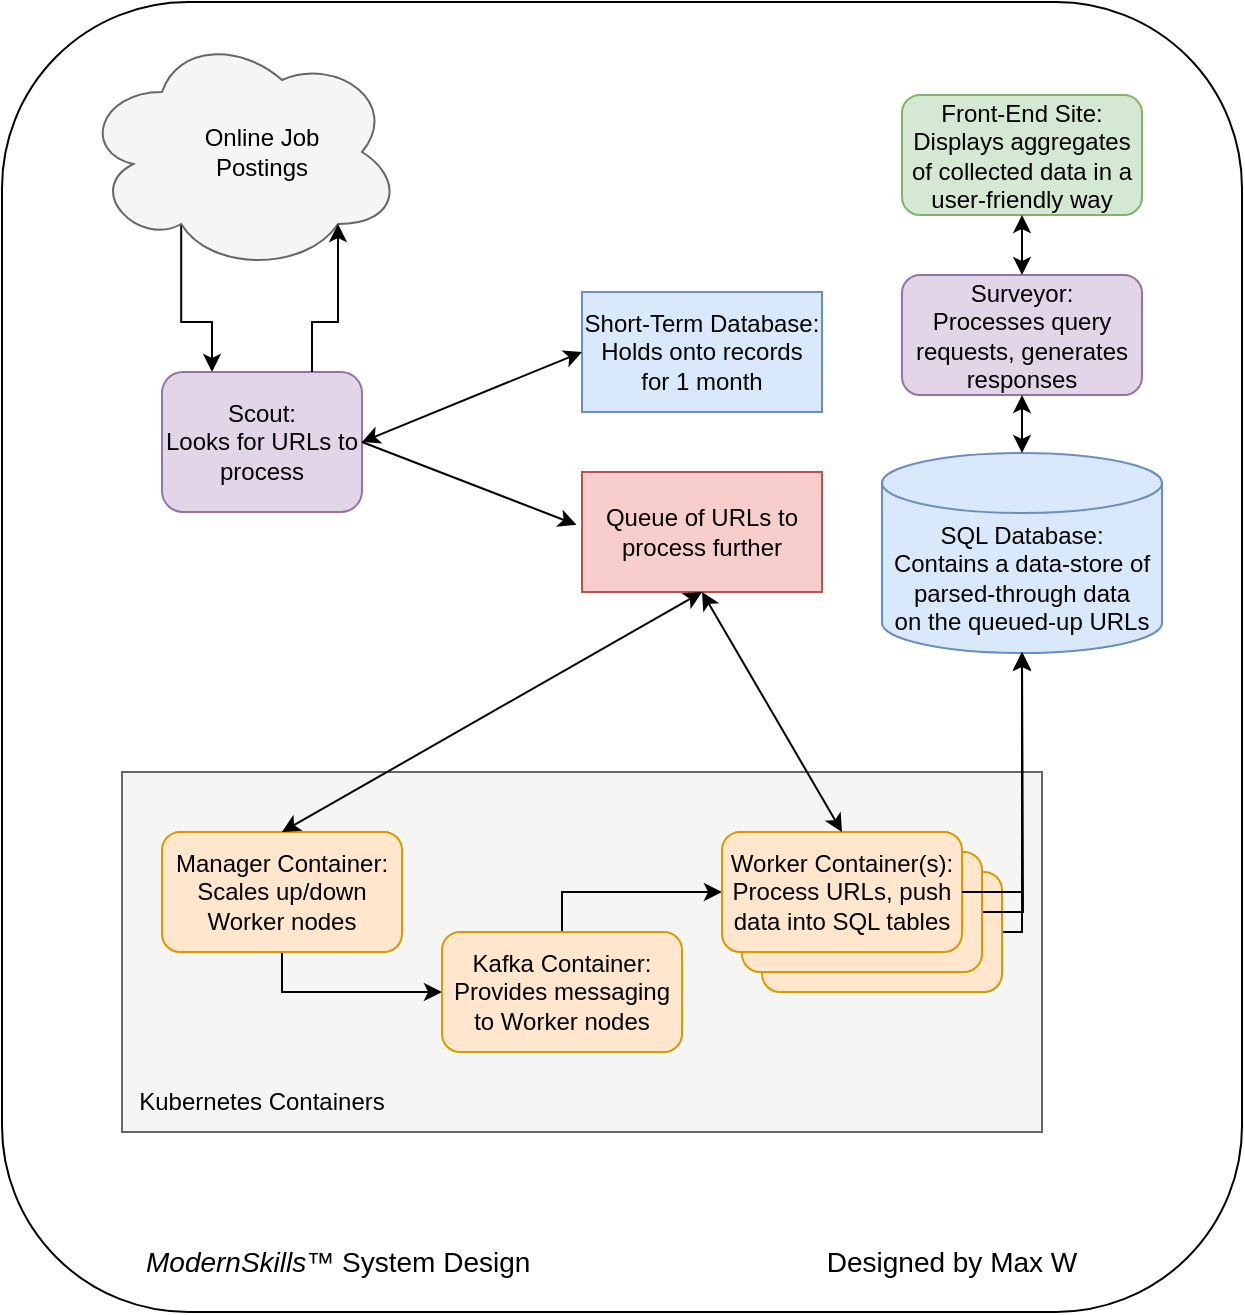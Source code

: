 <mxfile version="27.0.6">
  <diagram name="Page-1" id="pqlstkjJxeQk3nz_0XsI">
    <mxGraphModel dx="1678" dy="874" grid="1" gridSize="10" guides="1" tooltips="1" connect="1" arrows="1" fold="1" page="1" pageScale="1" pageWidth="850" pageHeight="1100" math="0" shadow="0">
      <root>
        <mxCell id="0" />
        <mxCell id="1" parent="0" />
        <mxCell id="HgQRzAoZeHZbi4-Zrx-5-39" value="" style="rounded=1;whiteSpace=wrap;html=1;" vertex="1" parent="1">
          <mxGeometry x="90" y="35" width="620" height="655" as="geometry" />
        </mxCell>
        <mxCell id="HgQRzAoZeHZbi4-Zrx-5-10" style="edgeStyle=orthogonalEdgeStyle;rounded=0;orthogonalLoop=1;jettySize=auto;html=1;exitX=0.31;exitY=0.8;exitDx=0;exitDy=0;exitPerimeter=0;entryX=0.25;entryY=0;entryDx=0;entryDy=0;" edge="1" parent="1" source="HgQRzAoZeHZbi4-Zrx-5-1" target="HgQRzAoZeHZbi4-Zrx-5-3">
          <mxGeometry relative="1" as="geometry" />
        </mxCell>
        <mxCell id="HgQRzAoZeHZbi4-Zrx-5-1" value="" style="ellipse;shape=cloud;whiteSpace=wrap;html=1;fillColor=#f5f5f5;strokeColor=#666666;fontColor=#333333;" vertex="1" parent="1">
          <mxGeometry x="130" y="50" width="160" height="120" as="geometry" />
        </mxCell>
        <mxCell id="HgQRzAoZeHZbi4-Zrx-5-2" value="Online Job Postings" style="text;html=1;align=center;verticalAlign=middle;whiteSpace=wrap;rounded=0;" vertex="1" parent="1">
          <mxGeometry x="190" y="95" width="60" height="30" as="geometry" />
        </mxCell>
        <mxCell id="HgQRzAoZeHZbi4-Zrx-5-3" value="Scout:&lt;div&gt;Looks for URLs to process&lt;/div&gt;" style="rounded=1;whiteSpace=wrap;html=1;fillColor=#e1d5e7;strokeColor=#9673a6;" vertex="1" parent="1">
          <mxGeometry x="170" y="220" width="100" height="70" as="geometry" />
        </mxCell>
        <mxCell id="HgQRzAoZeHZbi4-Zrx-5-4" value="Short-Term Database: Holds onto records for 1 month" style="rounded=0;whiteSpace=wrap;html=1;fillColor=#dae8fc;strokeColor=#6c8ebf;" vertex="1" parent="1">
          <mxGeometry x="380" y="180" width="120" height="60" as="geometry" />
        </mxCell>
        <mxCell id="HgQRzAoZeHZbi4-Zrx-5-6" value="Queue of URLs to process further" style="rounded=0;whiteSpace=wrap;html=1;fillColor=#f8cecc;strokeColor=#b85450;" vertex="1" parent="1">
          <mxGeometry x="380" y="270" width="120" height="60" as="geometry" />
        </mxCell>
        <mxCell id="HgQRzAoZeHZbi4-Zrx-5-7" value="" style="endArrow=classic;html=1;rounded=0;entryX=-0.023;entryY=0.44;entryDx=0;entryDy=0;entryPerimeter=0;exitX=1;exitY=0.5;exitDx=0;exitDy=0;" edge="1" parent="1" source="HgQRzAoZeHZbi4-Zrx-5-3" target="HgQRzAoZeHZbi4-Zrx-5-6">
          <mxGeometry width="50" height="50" relative="1" as="geometry">
            <mxPoint x="280" y="350" as="sourcePoint" />
            <mxPoint x="310" y="380" as="targetPoint" />
          </mxGeometry>
        </mxCell>
        <mxCell id="HgQRzAoZeHZbi4-Zrx-5-8" value="" style="endArrow=classic;startArrow=classic;html=1;rounded=0;exitX=1;exitY=0.5;exitDx=0;exitDy=0;" edge="1" parent="1" source="HgQRzAoZeHZbi4-Zrx-5-3">
          <mxGeometry width="50" height="50" relative="1" as="geometry">
            <mxPoint x="330" y="260" as="sourcePoint" />
            <mxPoint x="380" y="210" as="targetPoint" />
          </mxGeometry>
        </mxCell>
        <mxCell id="HgQRzAoZeHZbi4-Zrx-5-9" style="edgeStyle=orthogonalEdgeStyle;rounded=0;orthogonalLoop=1;jettySize=auto;html=1;exitX=0.75;exitY=0;exitDx=0;exitDy=0;entryX=0.8;entryY=0.8;entryDx=0;entryDy=0;entryPerimeter=0;" edge="1" parent="1" source="HgQRzAoZeHZbi4-Zrx-5-3" target="HgQRzAoZeHZbi4-Zrx-5-1">
          <mxGeometry relative="1" as="geometry" />
        </mxCell>
        <mxCell id="HgQRzAoZeHZbi4-Zrx-5-19" value="SQL Database:&lt;div&gt;Contains a data-store of parsed-through data&lt;/div&gt;&lt;div&gt;on the queued-up URLs&lt;/div&gt;" style="shape=cylinder3;whiteSpace=wrap;html=1;boundedLbl=1;backgroundOutline=1;size=15;fillColor=#dae8fc;strokeColor=#6c8ebf;" vertex="1" parent="1">
          <mxGeometry x="530" y="260.5" width="140" height="100" as="geometry" />
        </mxCell>
        <mxCell id="HgQRzAoZeHZbi4-Zrx-5-21" value="Surveyor:&lt;div&gt;Processes query requests, generates responses&lt;/div&gt;" style="rounded=1;whiteSpace=wrap;html=1;fillColor=#e1d5e7;strokeColor=#9673a6;" vertex="1" parent="1">
          <mxGeometry x="540" y="171.5" width="120" height="60" as="geometry" />
        </mxCell>
        <mxCell id="HgQRzAoZeHZbi4-Zrx-5-22" value="Front-End Site:&lt;div&gt;Displays aggregates of collected data in a user-friendly way&lt;/div&gt;" style="rounded=1;whiteSpace=wrap;html=1;fillColor=#d5e8d4;strokeColor=#82b366;" vertex="1" parent="1">
          <mxGeometry x="540" y="81.5" width="120" height="60" as="geometry" />
        </mxCell>
        <mxCell id="HgQRzAoZeHZbi4-Zrx-5-23" value="" style="endArrow=classic;startArrow=classic;html=1;rounded=0;exitX=0.5;exitY=0;exitDx=0;exitDy=0;entryX=0.5;entryY=1;entryDx=0;entryDy=0;" edge="1" parent="1" source="HgQRzAoZeHZbi4-Zrx-5-21" target="HgQRzAoZeHZbi4-Zrx-5-22">
          <mxGeometry width="50" height="50" relative="1" as="geometry">
            <mxPoint x="550" y="200.5" as="sourcePoint" />
            <mxPoint x="600" y="150.5" as="targetPoint" />
          </mxGeometry>
        </mxCell>
        <mxCell id="HgQRzAoZeHZbi4-Zrx-5-24" value="" style="endArrow=classic;startArrow=classic;html=1;rounded=0;exitX=0.5;exitY=0;exitDx=0;exitDy=0;exitPerimeter=0;entryX=0.5;entryY=1;entryDx=0;entryDy=0;" edge="1" parent="1" source="HgQRzAoZeHZbi4-Zrx-5-19" target="HgQRzAoZeHZbi4-Zrx-5-21">
          <mxGeometry width="50" height="50" relative="1" as="geometry">
            <mxPoint x="550" y="290.5" as="sourcePoint" />
            <mxPoint x="600" y="240.5" as="targetPoint" />
          </mxGeometry>
        </mxCell>
        <mxCell id="HgQRzAoZeHZbi4-Zrx-5-16" value="" style="rounded=0;whiteSpace=wrap;html=1;fillColor=#f5f5f5;fontColor=#333333;strokeColor=#666666;" vertex="1" parent="1">
          <mxGeometry x="150" y="420" width="460" height="180" as="geometry" />
        </mxCell>
        <mxCell id="HgQRzAoZeHZbi4-Zrx-5-25" style="edgeStyle=orthogonalEdgeStyle;rounded=0;orthogonalLoop=1;jettySize=auto;html=1;exitX=0.5;exitY=1;exitDx=0;exitDy=0;entryX=0;entryY=0.5;entryDx=0;entryDy=0;" edge="1" parent="1" source="HgQRzAoZeHZbi4-Zrx-5-11" target="HgQRzAoZeHZbi4-Zrx-5-12">
          <mxGeometry relative="1" as="geometry" />
        </mxCell>
        <mxCell id="HgQRzAoZeHZbi4-Zrx-5-11" value="Manager Container:&lt;div&gt;Scales up/down Worker nodes&lt;/div&gt;" style="rounded=1;whiteSpace=wrap;html=1;fillColor=#ffe6cc;strokeColor=#d79b00;" vertex="1" parent="1">
          <mxGeometry x="170" y="450" width="120" height="60" as="geometry" />
        </mxCell>
        <mxCell id="HgQRzAoZeHZbi4-Zrx-5-28" style="edgeStyle=orthogonalEdgeStyle;rounded=0;orthogonalLoop=1;jettySize=auto;html=1;exitX=0.5;exitY=0;exitDx=0;exitDy=0;entryX=0;entryY=0.5;entryDx=0;entryDy=0;" edge="1" parent="1" source="HgQRzAoZeHZbi4-Zrx-5-12" target="HgQRzAoZeHZbi4-Zrx-5-13">
          <mxGeometry relative="1" as="geometry" />
        </mxCell>
        <mxCell id="HgQRzAoZeHZbi4-Zrx-5-12" value="Kafka Container:&lt;div&gt;Provides messaging&lt;/div&gt;&lt;div&gt;to Worker nodes&lt;/div&gt;" style="rounded=1;whiteSpace=wrap;html=1;fillColor=#ffe6cc;strokeColor=#d79b00;" vertex="1" parent="1">
          <mxGeometry x="310" y="500" width="120" height="60" as="geometry" />
        </mxCell>
        <mxCell id="HgQRzAoZeHZbi4-Zrx-5-37" style="edgeStyle=orthogonalEdgeStyle;rounded=0;orthogonalLoop=1;jettySize=auto;html=1;exitX=1;exitY=0.5;exitDx=0;exitDy=0;" edge="1" parent="1" source="HgQRzAoZeHZbi4-Zrx-5-14">
          <mxGeometry relative="1" as="geometry">
            <mxPoint x="600" y="360" as="targetPoint" />
            <Array as="points">
              <mxPoint x="600" y="500" />
            </Array>
          </mxGeometry>
        </mxCell>
        <mxCell id="HgQRzAoZeHZbi4-Zrx-5-14" value="" style="rounded=1;whiteSpace=wrap;html=1;fillColor=#ffe6cc;strokeColor=#d79b00;" vertex="1" parent="1">
          <mxGeometry x="470" y="470" width="120" height="60" as="geometry" />
        </mxCell>
        <mxCell id="HgQRzAoZeHZbi4-Zrx-5-35" style="edgeStyle=orthogonalEdgeStyle;rounded=0;orthogonalLoop=1;jettySize=auto;html=1;exitX=1;exitY=0.5;exitDx=0;exitDy=0;" edge="1" parent="1" source="HgQRzAoZeHZbi4-Zrx-5-15">
          <mxGeometry relative="1" as="geometry">
            <mxPoint x="600" y="360" as="targetPoint" />
          </mxGeometry>
        </mxCell>
        <mxCell id="HgQRzAoZeHZbi4-Zrx-5-15" value="" style="rounded=1;whiteSpace=wrap;html=1;fillColor=#ffe6cc;strokeColor=#d79b00;" vertex="1" parent="1">
          <mxGeometry x="460" y="460" width="120" height="60" as="geometry" />
        </mxCell>
        <mxCell id="HgQRzAoZeHZbi4-Zrx-5-13" value="Worker Container(s):&lt;div&gt;Process URLs, push data into SQL tables&lt;/div&gt;" style="rounded=1;whiteSpace=wrap;html=1;fillColor=#ffe6cc;strokeColor=#d79b00;" vertex="1" parent="1">
          <mxGeometry x="450" y="450" width="120" height="60" as="geometry" />
        </mxCell>
        <mxCell id="HgQRzAoZeHZbi4-Zrx-5-17" value="Kubernetes Containers" style="text;html=1;align=center;verticalAlign=middle;whiteSpace=wrap;rounded=0;fontStyle=0" vertex="1" parent="1">
          <mxGeometry x="140" y="570" width="160" height="30" as="geometry" />
        </mxCell>
        <mxCell id="HgQRzAoZeHZbi4-Zrx-5-29" value="" style="endArrow=classic;startArrow=classic;html=1;rounded=0;entryX=0.5;entryY=1;entryDx=0;entryDy=0;exitX=0.5;exitY=0;exitDx=0;exitDy=0;" edge="1" parent="1" source="HgQRzAoZeHZbi4-Zrx-5-13" target="HgQRzAoZeHZbi4-Zrx-5-6">
          <mxGeometry width="50" height="50" relative="1" as="geometry">
            <mxPoint x="40" y="450" as="sourcePoint" />
            <mxPoint x="90" y="400" as="targetPoint" />
          </mxGeometry>
        </mxCell>
        <mxCell id="HgQRzAoZeHZbi4-Zrx-5-30" value="" style="endArrow=classic;startArrow=classic;html=1;rounded=0;entryX=0.5;entryY=1;entryDx=0;entryDy=0;exitX=0.5;exitY=0;exitDx=0;exitDy=0;" edge="1" parent="1" source="HgQRzAoZeHZbi4-Zrx-5-11" target="HgQRzAoZeHZbi4-Zrx-5-6">
          <mxGeometry width="50" height="50" relative="1" as="geometry">
            <mxPoint x="70" y="440" as="sourcePoint" />
            <mxPoint x="120" y="390" as="targetPoint" />
          </mxGeometry>
        </mxCell>
        <mxCell id="HgQRzAoZeHZbi4-Zrx-5-34" style="edgeStyle=orthogonalEdgeStyle;rounded=0;orthogonalLoop=1;jettySize=auto;html=1;exitX=1;exitY=0.5;exitDx=0;exitDy=0;entryX=0.5;entryY=1;entryDx=0;entryDy=0;entryPerimeter=0;" edge="1" parent="1" source="HgQRzAoZeHZbi4-Zrx-5-13" target="HgQRzAoZeHZbi4-Zrx-5-19">
          <mxGeometry relative="1" as="geometry" />
        </mxCell>
        <mxCell id="HgQRzAoZeHZbi4-Zrx-5-40" value="&lt;font style=&quot;font-size: 14px;&quot;&gt;&lt;i style=&quot;&quot;&gt;ModernSkills&lt;/i&gt;™ System Design&lt;/font&gt;" style="text;html=1;align=left;verticalAlign=middle;whiteSpace=wrap;rounded=0;" vertex="1" parent="1">
          <mxGeometry x="160" y="650" width="200" height="30" as="geometry" />
        </mxCell>
        <mxCell id="HgQRzAoZeHZbi4-Zrx-5-41" value="Designed by Max W" style="text;html=1;align=center;verticalAlign=middle;whiteSpace=wrap;rounded=0;fontSize=14;" vertex="1" parent="1">
          <mxGeometry x="500" y="650" width="130" height="30" as="geometry" />
        </mxCell>
      </root>
    </mxGraphModel>
  </diagram>
</mxfile>
